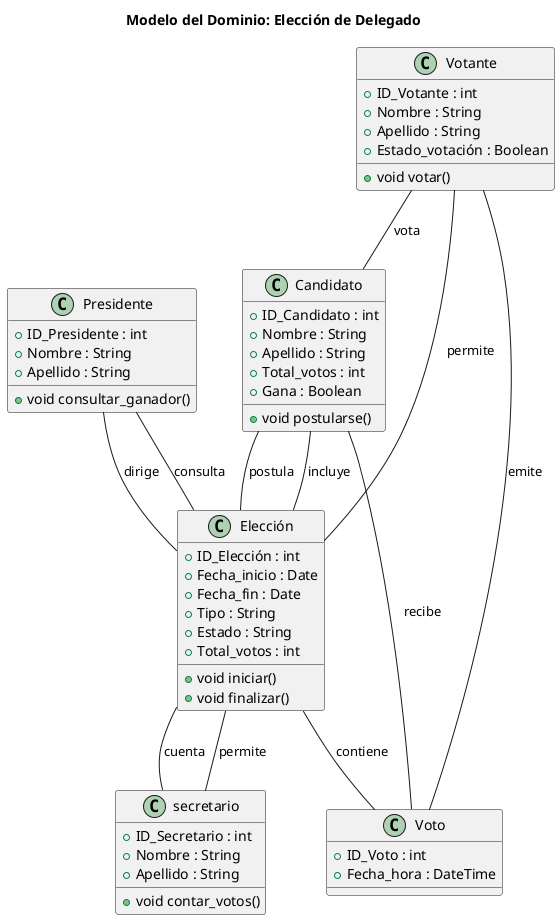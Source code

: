 @startuml

title Modelo del Dominio: Elección de Delegado

' Entidad Votante
class Votante {
  +ID_Votante : int
  +Nombre : String
  +Apellido : String
  +Estado_votación : Boolean

  + void votar()
}

' Entidad Candidato
class Candidato {
  +ID_Candidato : int
  +Nombre : String
  +Apellido : String
  +Total_votos : int
  +Gana : Boolean
  +void postularse()

}

' Entidad Elección
class Elección {
  +ID_Elección : int
  +Fecha_inicio : Date
  +Fecha_fin : Date
  +Tipo : String
  +Estado : String
  +Total_votos : int
   +void iniciar()
    +void finalizar()



}

class secretario {
  +ID_Secretario : int
  +Nombre : String
  +Apellido : String
  +void contar_votos()
}

' Entidad Voto
class Voto {
  +ID_Voto : int
  +Fecha_hora : DateTime
}

class Presidente {
  +ID_Presidente : int
  +Nombre : String
  +Apellido : String
  +void consultar_ganador()
}

' Relaciones
Votante  -- Voto : emite
Candidato  -- Voto : recibe
Elección  --  Voto : contiene
Elección --  Candidato : incluye
Elección --  Votante : permite
Elección --  secretario : permite
secretario -- Elección : cuenta
Presidente -- Elección : consulta
Votante -- Candidato : vota
Candidato -- Elección : postula
Presidente -- Elección : dirige


@enduml